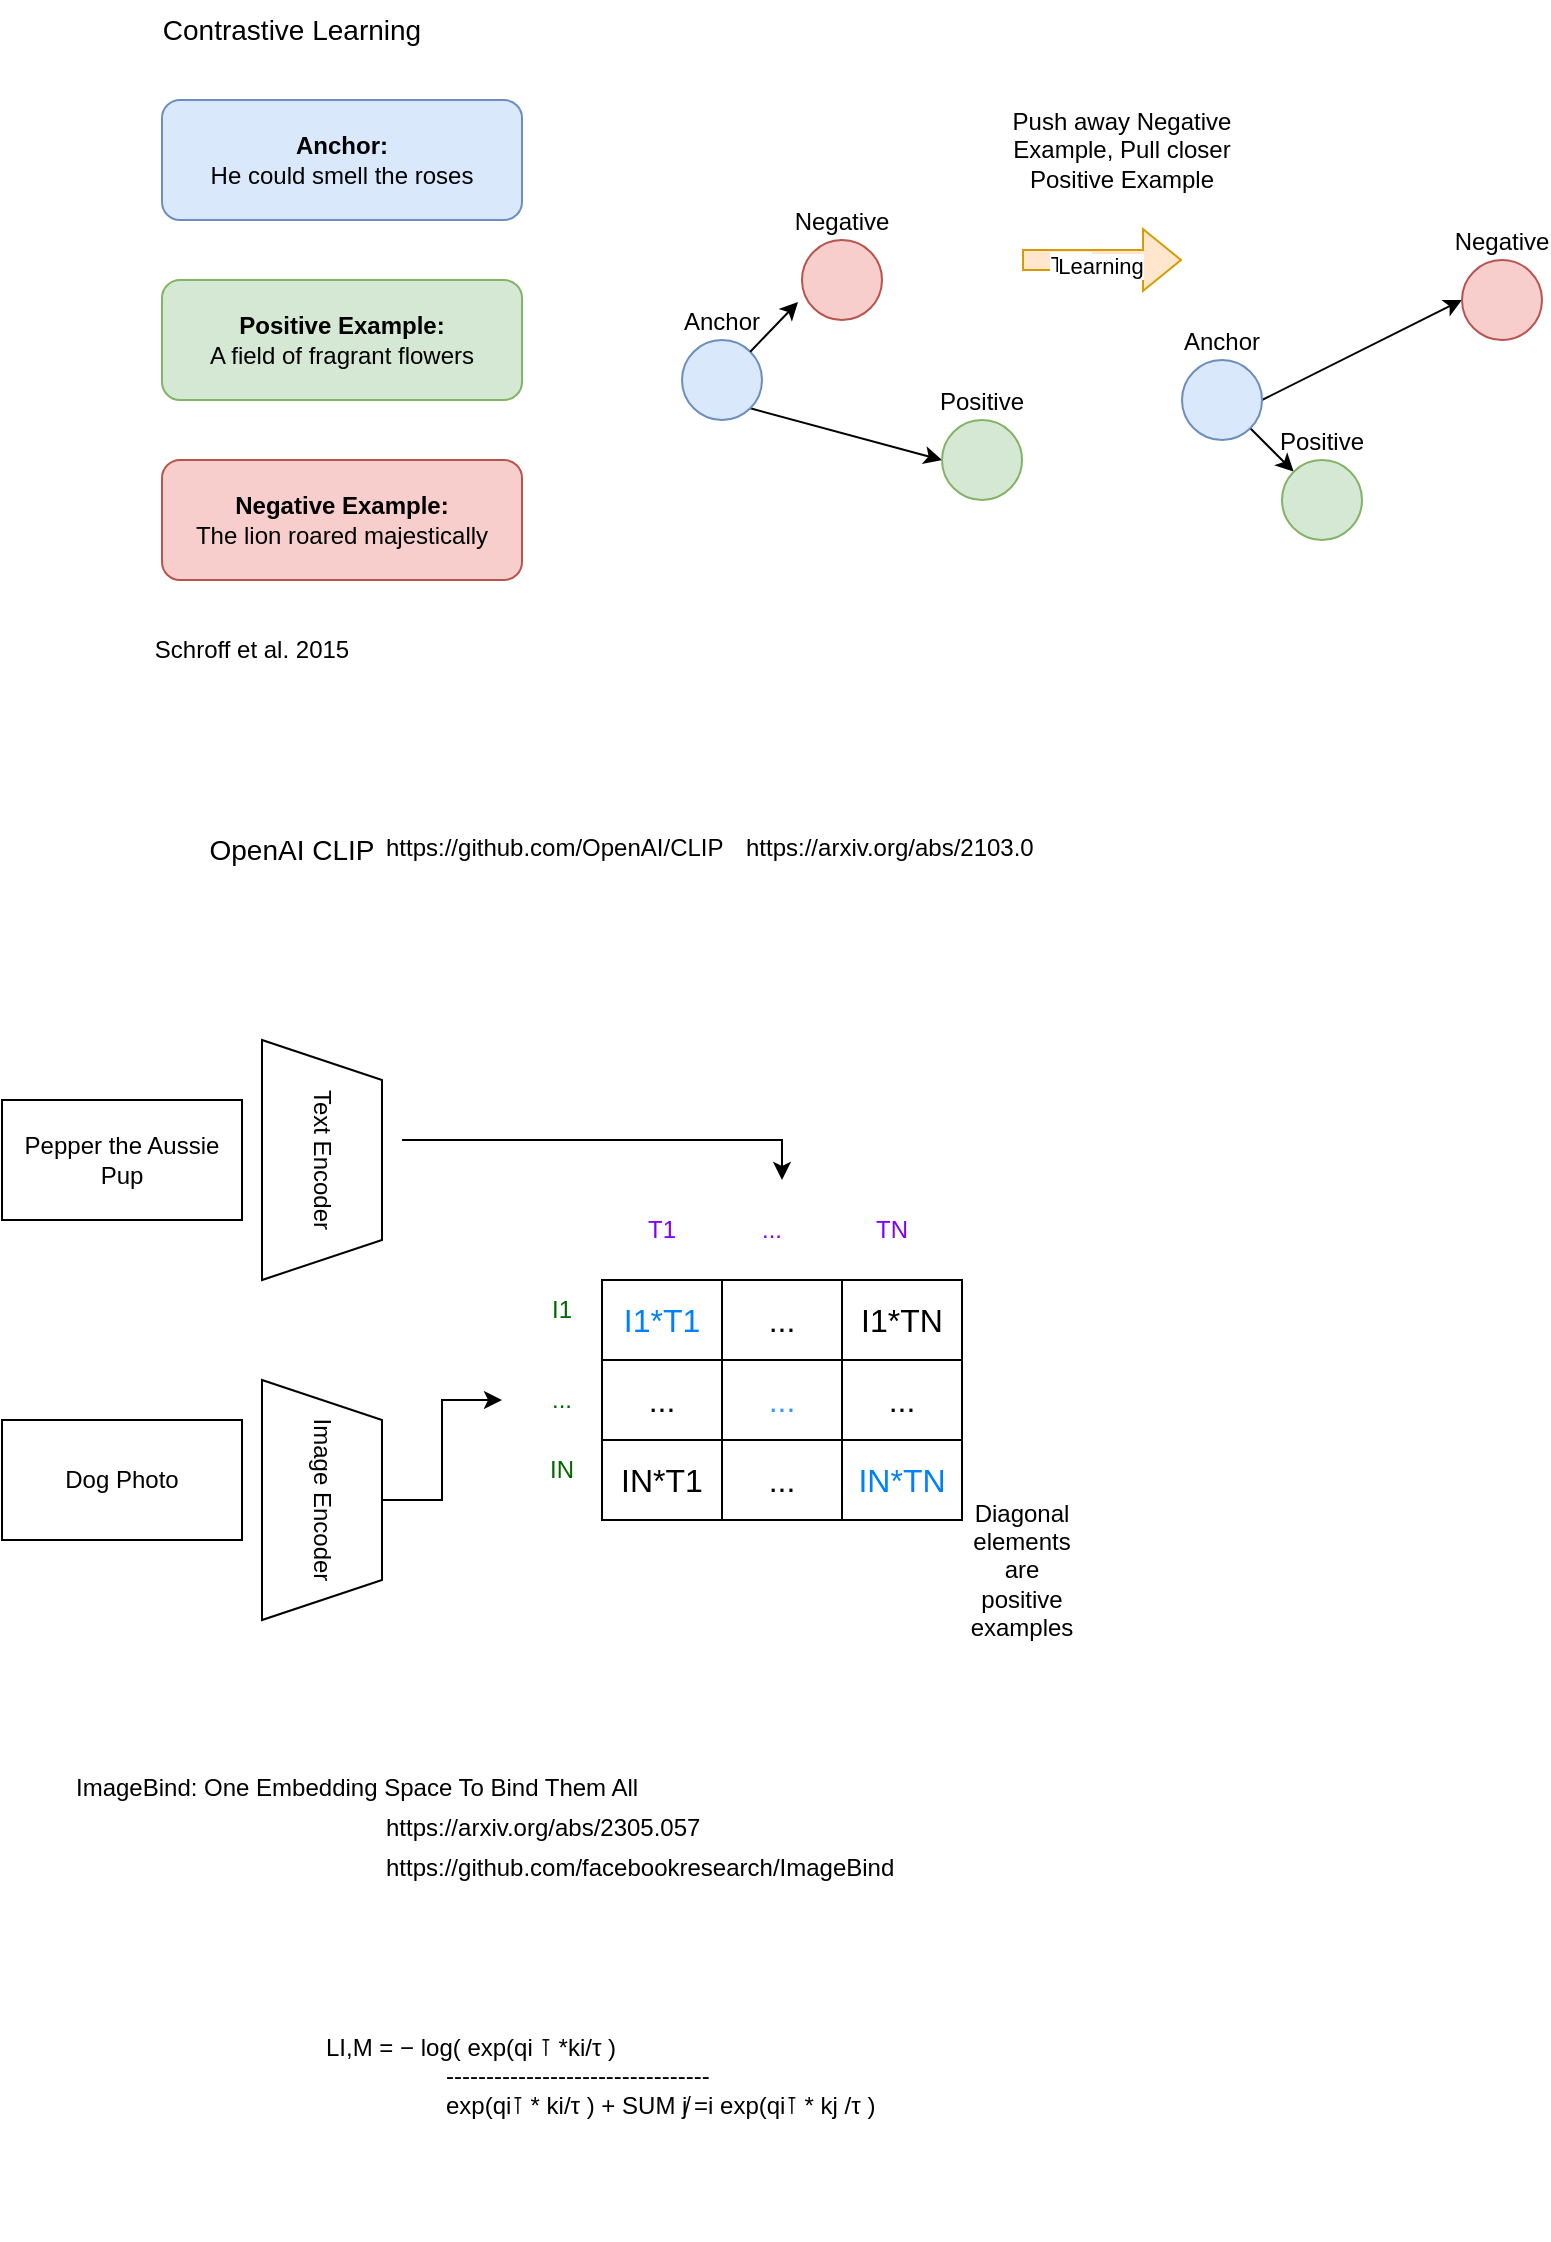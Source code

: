 <mxfile version="24.4.13" type="github">
  <diagram name="Page-1" id="Lbbw28RQgVFOFl811GVP">
    <mxGraphModel dx="876" dy="1065" grid="1" gridSize="10" guides="1" tooltips="1" connect="1" arrows="1" fold="1" page="1" pageScale="1" pageWidth="850" pageHeight="1100" math="0" shadow="0">
      <root>
        <mxCell id="0" />
        <mxCell id="1" parent="0" />
        <mxCell id="9edgcBYSyl0drh00GC53-1" value="&lt;b&gt;Anchor:&lt;/b&gt;&lt;br&gt;He could smell the roses" style="rounded=1;whiteSpace=wrap;html=1;fillColor=#dae8fc;strokeColor=#6c8ebf;" vertex="1" parent="1">
          <mxGeometry x="90" y="70" width="180" height="60" as="geometry" />
        </mxCell>
        <mxCell id="9edgcBYSyl0drh00GC53-2" value="Contrastive Learning" style="text;html=1;align=center;verticalAlign=middle;whiteSpace=wrap;rounded=0;fontSize=14;" vertex="1" parent="1">
          <mxGeometry x="60" y="20" width="190" height="30" as="geometry" />
        </mxCell>
        <mxCell id="9edgcBYSyl0drh00GC53-3" value="&lt;b&gt;Positive Example:&lt;br&gt;&lt;/b&gt;A field of fragrant flowers" style="rounded=1;whiteSpace=wrap;html=1;fillColor=#d5e8d4;strokeColor=#82b366;" vertex="1" parent="1">
          <mxGeometry x="90" y="160" width="180" height="60" as="geometry" />
        </mxCell>
        <mxCell id="9edgcBYSyl0drh00GC53-4" value="&lt;b&gt;Negative Example:&lt;br&gt;&lt;/b&gt;The lion roared majestically" style="rounded=1;whiteSpace=wrap;html=1;fillColor=#f8cecc;strokeColor=#b85450;" vertex="1" parent="1">
          <mxGeometry x="90" y="250" width="180" height="60" as="geometry" />
        </mxCell>
        <mxCell id="9edgcBYSyl0drh00GC53-5" value="Schroff et al. 2015" style="text;html=1;align=center;verticalAlign=middle;whiteSpace=wrap;rounded=0;" vertex="1" parent="1">
          <mxGeometry x="80" y="330" width="110" height="30" as="geometry" />
        </mxCell>
        <mxCell id="9edgcBYSyl0drh00GC53-18" style="rounded=0;orthogonalLoop=1;jettySize=auto;html=1;exitX=1;exitY=1;exitDx=0;exitDy=0;entryX=0;entryY=0.5;entryDx=0;entryDy=0;" edge="1" parent="1" source="9edgcBYSyl0drh00GC53-6" target="9edgcBYSyl0drh00GC53-8">
          <mxGeometry relative="1" as="geometry" />
        </mxCell>
        <mxCell id="9edgcBYSyl0drh00GC53-6" value="Anchor" style="ellipse;whiteSpace=wrap;html=1;aspect=fixed;fillColor=#dae8fc;strokeColor=#6c8ebf;labelPosition=center;verticalLabelPosition=top;align=center;verticalAlign=bottom;" vertex="1" parent="1">
          <mxGeometry x="350" y="190" width="40" height="40" as="geometry" />
        </mxCell>
        <mxCell id="9edgcBYSyl0drh00GC53-8" value="&lt;div&gt;Positive&lt;/div&gt;" style="ellipse;whiteSpace=wrap;html=1;aspect=fixed;fillColor=#d5e8d4;strokeColor=#82b366;labelPosition=center;verticalLabelPosition=top;align=center;verticalAlign=bottom;" vertex="1" parent="1">
          <mxGeometry x="480" y="230" width="40" height="40" as="geometry" />
        </mxCell>
        <mxCell id="9edgcBYSyl0drh00GC53-10" value="Negative" style="ellipse;whiteSpace=wrap;html=1;aspect=fixed;fillColor=#f8cecc;strokeColor=#b85450;labelPosition=center;verticalLabelPosition=top;align=center;verticalAlign=bottom;" vertex="1" parent="1">
          <mxGeometry x="410" y="140" width="40" height="40" as="geometry" />
        </mxCell>
        <mxCell id="9edgcBYSyl0drh00GC53-20" style="rounded=0;orthogonalLoop=1;jettySize=auto;html=1;exitX=1;exitY=1;exitDx=0;exitDy=0;entryX=0;entryY=0;entryDx=0;entryDy=0;" edge="1" parent="1" source="9edgcBYSyl0drh00GC53-13" target="9edgcBYSyl0drh00GC53-15">
          <mxGeometry relative="1" as="geometry" />
        </mxCell>
        <mxCell id="9edgcBYSyl0drh00GC53-21" style="rounded=0;orthogonalLoop=1;jettySize=auto;html=1;exitX=1;exitY=0.5;exitDx=0;exitDy=0;entryX=0;entryY=0.5;entryDx=0;entryDy=0;" edge="1" parent="1" source="9edgcBYSyl0drh00GC53-13" target="9edgcBYSyl0drh00GC53-14">
          <mxGeometry relative="1" as="geometry" />
        </mxCell>
        <mxCell id="9edgcBYSyl0drh00GC53-13" value="Anchor" style="ellipse;whiteSpace=wrap;html=1;aspect=fixed;fillColor=#dae8fc;strokeColor=#6c8ebf;labelPosition=center;verticalLabelPosition=top;align=center;verticalAlign=bottom;" vertex="1" parent="1">
          <mxGeometry x="600" y="200" width="40" height="40" as="geometry" />
        </mxCell>
        <mxCell id="9edgcBYSyl0drh00GC53-14" value="Negative" style="ellipse;whiteSpace=wrap;html=1;aspect=fixed;fillColor=#f8cecc;strokeColor=#b85450;labelPosition=center;verticalLabelPosition=top;align=center;verticalAlign=bottom;" vertex="1" parent="1">
          <mxGeometry x="740" y="150" width="40" height="40" as="geometry" />
        </mxCell>
        <mxCell id="9edgcBYSyl0drh00GC53-15" value="&lt;div&gt;Positive&lt;/div&gt;" style="ellipse;whiteSpace=wrap;html=1;aspect=fixed;fillColor=#d5e8d4;strokeColor=#82b366;labelPosition=center;verticalLabelPosition=top;align=center;verticalAlign=bottom;" vertex="1" parent="1">
          <mxGeometry x="650" y="250" width="40" height="40" as="geometry" />
        </mxCell>
        <mxCell id="9edgcBYSyl0drh00GC53-19" style="rounded=0;orthogonalLoop=1;jettySize=auto;html=1;exitX=1;exitY=0;exitDx=0;exitDy=0;entryX=-0.05;entryY=0.775;entryDx=0;entryDy=0;entryPerimeter=0;" edge="1" parent="1" source="9edgcBYSyl0drh00GC53-6" target="9edgcBYSyl0drh00GC53-10">
          <mxGeometry relative="1" as="geometry" />
        </mxCell>
        <mxCell id="9edgcBYSyl0drh00GC53-22" value="" style="shape=flexArrow;endArrow=classic;html=1;rounded=0;fillColor=#ffe6cc;strokeColor=#d79b00;" edge="1" parent="1">
          <mxGeometry width="50" height="50" relative="1" as="geometry">
            <mxPoint x="520" y="150" as="sourcePoint" />
            <mxPoint x="600" y="150" as="targetPoint" />
          </mxGeometry>
        </mxCell>
        <mxCell id="9edgcBYSyl0drh00GC53-23" value="Text" style="edgeLabel;html=1;align=center;verticalAlign=middle;resizable=0;points=[];" vertex="1" connectable="0" parent="9edgcBYSyl0drh00GC53-22">
          <mxGeometry x="-0.4" y="-2" relative="1" as="geometry">
            <mxPoint as="offset" />
          </mxGeometry>
        </mxCell>
        <mxCell id="9edgcBYSyl0drh00GC53-24" value="Learning" style="edgeLabel;html=1;align=center;verticalAlign=middle;resizable=0;points=[];" vertex="1" connectable="0" parent="9edgcBYSyl0drh00GC53-22">
          <mxGeometry x="-0.025" y="-3" relative="1" as="geometry">
            <mxPoint as="offset" />
          </mxGeometry>
        </mxCell>
        <mxCell id="9edgcBYSyl0drh00GC53-25" value="Push away Negative Example, Pull closer Positive Example" style="text;html=1;align=center;verticalAlign=middle;whiteSpace=wrap;rounded=0;" vertex="1" parent="1">
          <mxGeometry x="500" y="80" width="140" height="30" as="geometry" />
        </mxCell>
        <mxCell id="9edgcBYSyl0drh00GC53-26" value="OpenAI CLIP" style="text;html=1;align=center;verticalAlign=middle;whiteSpace=wrap;rounded=0;fontSize=14;" vertex="1" parent="1">
          <mxGeometry x="80" y="430" width="150" height="30" as="geometry" />
        </mxCell>
        <UserObject label="https://github.com/OpenAI/CLIP" link="https://github.com/OpenAI/CLIP" id="9edgcBYSyl0drh00GC53-27">
          <mxCell style="text;whiteSpace=wrap;" vertex="1" parent="1">
            <mxGeometry x="200" y="430" width="200" height="40" as="geometry" />
          </mxCell>
        </UserObject>
        <UserObject label="https://arxiv.org/abs/2103.0" link="https://arxiv.org/abs/2103.0" id="9edgcBYSyl0drh00GC53-28">
          <mxCell style="text;whiteSpace=wrap;" vertex="1" parent="1">
            <mxGeometry x="380" y="430" width="200" height="40" as="geometry" />
          </mxCell>
        </UserObject>
        <mxCell id="9edgcBYSyl0drh00GC53-30" value="Text Encoder" style="shape=trapezoid;perimeter=trapezoidPerimeter;whiteSpace=wrap;html=1;fixedSize=1;rotation=90;" vertex="1" parent="1">
          <mxGeometry x="110" y="570" width="120" height="60" as="geometry" />
        </mxCell>
        <mxCell id="9edgcBYSyl0drh00GC53-70" style="edgeStyle=orthogonalEdgeStyle;rounded=0;orthogonalLoop=1;jettySize=auto;html=1;exitX=0.5;exitY=0;exitDx=0;exitDy=0;" edge="1" parent="1" source="9edgcBYSyl0drh00GC53-31" target="9edgcBYSyl0drh00GC53-65">
          <mxGeometry relative="1" as="geometry" />
        </mxCell>
        <mxCell id="9edgcBYSyl0drh00GC53-31" value="Image Encoder" style="shape=trapezoid;perimeter=trapezoidPerimeter;whiteSpace=wrap;html=1;fixedSize=1;rotation=90;" vertex="1" parent="1">
          <mxGeometry x="110" y="740" width="120" height="60" as="geometry" />
        </mxCell>
        <mxCell id="9edgcBYSyl0drh00GC53-32" value="Pepper the Aussie Pup" style="rounded=0;whiteSpace=wrap;html=1;" vertex="1" parent="1">
          <mxGeometry x="10" y="570" width="120" height="60" as="geometry" />
        </mxCell>
        <mxCell id="9edgcBYSyl0drh00GC53-34" value="Dog Photo" style="rounded=0;whiteSpace=wrap;html=1;" vertex="1" parent="1">
          <mxGeometry x="10" y="730" width="120" height="60" as="geometry" />
        </mxCell>
        <mxCell id="9edgcBYSyl0drh00GC53-35" value="" style="shape=table;startSize=0;container=1;collapsible=0;childLayout=tableLayout;fontSize=16;fontColor=#3399FF;" vertex="1" parent="1">
          <mxGeometry x="310" y="660" width="180" height="120" as="geometry" />
        </mxCell>
        <mxCell id="9edgcBYSyl0drh00GC53-36" value="" style="shape=tableRow;horizontal=0;startSize=0;swimlaneHead=0;swimlaneBody=0;strokeColor=inherit;top=0;left=0;bottom=0;right=0;collapsible=0;dropTarget=0;fillColor=none;points=[[0,0.5],[1,0.5]];portConstraint=eastwest;fontSize=16;" vertex="1" parent="9edgcBYSyl0drh00GC53-35">
          <mxGeometry width="180" height="40" as="geometry" />
        </mxCell>
        <mxCell id="9edgcBYSyl0drh00GC53-37" value="&lt;font color=&quot;#007fff&quot;&gt;I1*T1&lt;/font&gt;" style="shape=partialRectangle;html=1;whiteSpace=wrap;connectable=0;strokeColor=inherit;overflow=hidden;fillColor=none;top=0;left=0;bottom=0;right=0;pointerEvents=1;fontSize=16;" vertex="1" parent="9edgcBYSyl0drh00GC53-36">
          <mxGeometry width="60" height="40" as="geometry">
            <mxRectangle width="60" height="40" as="alternateBounds" />
          </mxGeometry>
        </mxCell>
        <mxCell id="9edgcBYSyl0drh00GC53-38" value="..." style="shape=partialRectangle;html=1;whiteSpace=wrap;connectable=0;strokeColor=inherit;overflow=hidden;fillColor=none;top=0;left=0;bottom=0;right=0;pointerEvents=1;fontSize=16;" vertex="1" parent="9edgcBYSyl0drh00GC53-36">
          <mxGeometry x="60" width="60" height="40" as="geometry">
            <mxRectangle width="60" height="40" as="alternateBounds" />
          </mxGeometry>
        </mxCell>
        <mxCell id="9edgcBYSyl0drh00GC53-39" value="I1*TN" style="shape=partialRectangle;html=1;whiteSpace=wrap;connectable=0;strokeColor=inherit;overflow=hidden;fillColor=none;top=0;left=0;bottom=0;right=0;pointerEvents=1;fontSize=16;" vertex="1" parent="9edgcBYSyl0drh00GC53-36">
          <mxGeometry x="120" width="60" height="40" as="geometry">
            <mxRectangle width="60" height="40" as="alternateBounds" />
          </mxGeometry>
        </mxCell>
        <mxCell id="9edgcBYSyl0drh00GC53-40" value="" style="shape=tableRow;horizontal=0;startSize=0;swimlaneHead=0;swimlaneBody=0;strokeColor=inherit;top=0;left=0;bottom=0;right=0;collapsible=0;dropTarget=0;fillColor=none;points=[[0,0.5],[1,0.5]];portConstraint=eastwest;fontSize=16;" vertex="1" parent="9edgcBYSyl0drh00GC53-35">
          <mxGeometry y="40" width="180" height="40" as="geometry" />
        </mxCell>
        <mxCell id="9edgcBYSyl0drh00GC53-41" value="..." style="shape=partialRectangle;html=1;whiteSpace=wrap;connectable=0;strokeColor=inherit;overflow=hidden;fillColor=none;top=0;left=0;bottom=0;right=0;pointerEvents=1;fontSize=16;" vertex="1" parent="9edgcBYSyl0drh00GC53-40">
          <mxGeometry width="60" height="40" as="geometry">
            <mxRectangle width="60" height="40" as="alternateBounds" />
          </mxGeometry>
        </mxCell>
        <mxCell id="9edgcBYSyl0drh00GC53-42" value="..." style="shape=partialRectangle;html=1;whiteSpace=wrap;connectable=0;strokeColor=inherit;overflow=hidden;fillColor=none;top=0;left=0;bottom=0;right=0;pointerEvents=1;fontSize=16;fontColor=#3399FF;" vertex="1" parent="9edgcBYSyl0drh00GC53-40">
          <mxGeometry x="60" width="60" height="40" as="geometry">
            <mxRectangle width="60" height="40" as="alternateBounds" />
          </mxGeometry>
        </mxCell>
        <mxCell id="9edgcBYSyl0drh00GC53-43" value="..." style="shape=partialRectangle;html=1;whiteSpace=wrap;connectable=0;strokeColor=inherit;overflow=hidden;fillColor=none;top=0;left=0;bottom=0;right=0;pointerEvents=1;fontSize=16;" vertex="1" parent="9edgcBYSyl0drh00GC53-40">
          <mxGeometry x="120" width="60" height="40" as="geometry">
            <mxRectangle width="60" height="40" as="alternateBounds" />
          </mxGeometry>
        </mxCell>
        <mxCell id="9edgcBYSyl0drh00GC53-44" value="" style="shape=tableRow;horizontal=0;startSize=0;swimlaneHead=0;swimlaneBody=0;strokeColor=inherit;top=0;left=0;bottom=0;right=0;collapsible=0;dropTarget=0;fillColor=none;points=[[0,0.5],[1,0.5]];portConstraint=eastwest;fontSize=16;" vertex="1" parent="9edgcBYSyl0drh00GC53-35">
          <mxGeometry y="80" width="180" height="40" as="geometry" />
        </mxCell>
        <mxCell id="9edgcBYSyl0drh00GC53-45" value="IN*T1" style="shape=partialRectangle;html=1;whiteSpace=wrap;connectable=0;strokeColor=inherit;overflow=hidden;fillColor=none;top=0;left=0;bottom=0;right=0;pointerEvents=1;fontSize=16;" vertex="1" parent="9edgcBYSyl0drh00GC53-44">
          <mxGeometry width="60" height="40" as="geometry">
            <mxRectangle width="60" height="40" as="alternateBounds" />
          </mxGeometry>
        </mxCell>
        <mxCell id="9edgcBYSyl0drh00GC53-46" value="..." style="shape=partialRectangle;html=1;whiteSpace=wrap;connectable=0;strokeColor=inherit;overflow=hidden;fillColor=none;top=0;left=0;bottom=0;right=0;pointerEvents=1;fontSize=16;" vertex="1" parent="9edgcBYSyl0drh00GC53-44">
          <mxGeometry x="60" width="60" height="40" as="geometry">
            <mxRectangle width="60" height="40" as="alternateBounds" />
          </mxGeometry>
        </mxCell>
        <mxCell id="9edgcBYSyl0drh00GC53-47" value="&lt;font color=&quot;#007fff&quot;&gt;IN*TN&lt;/font&gt;" style="shape=partialRectangle;html=1;whiteSpace=wrap;connectable=0;strokeColor=inherit;overflow=hidden;fillColor=none;top=0;left=0;bottom=0;right=0;pointerEvents=1;fontSize=16;" vertex="1" parent="9edgcBYSyl0drh00GC53-44">
          <mxGeometry x="120" width="60" height="40" as="geometry">
            <mxRectangle width="60" height="40" as="alternateBounds" />
          </mxGeometry>
        </mxCell>
        <mxCell id="9edgcBYSyl0drh00GC53-48" value="" style="shape=partialRectangle;html=1;whiteSpace=wrap;connectable=0;strokeColor=inherit;overflow=hidden;fillColor=none;top=0;left=0;bottom=0;right=0;pointerEvents=1;fontSize=16;" vertex="1" parent="1">
          <mxGeometry x="300" y="660" width="40" height="40" as="geometry">
            <mxRectangle width="60" height="40" as="alternateBounds" />
          </mxGeometry>
        </mxCell>
        <mxCell id="9edgcBYSyl0drh00GC53-62" value="T1" style="text;html=1;align=center;verticalAlign=middle;whiteSpace=wrap;rounded=0;fontColor=#7F00FF;" vertex="1" parent="1">
          <mxGeometry x="310" y="620" width="60" height="30" as="geometry" />
        </mxCell>
        <mxCell id="9edgcBYSyl0drh00GC53-63" value="TN" style="text;html=1;align=center;verticalAlign=middle;whiteSpace=wrap;rounded=0;fontColor=#7F00FF;" vertex="1" parent="1">
          <mxGeometry x="425" y="620" width="60" height="30" as="geometry" />
        </mxCell>
        <mxCell id="9edgcBYSyl0drh00GC53-64" value="..." style="text;html=1;align=center;verticalAlign=middle;whiteSpace=wrap;rounded=0;fontColor=#7F00FF;" vertex="1" parent="1">
          <mxGeometry x="365" y="620" width="60" height="30" as="geometry" />
        </mxCell>
        <mxCell id="9edgcBYSyl0drh00GC53-65" value="..." style="text;html=1;align=center;verticalAlign=middle;whiteSpace=wrap;rounded=0;fontColor=#006600;" vertex="1" parent="1">
          <mxGeometry x="260" y="705" width="60" height="30" as="geometry" />
        </mxCell>
        <mxCell id="9edgcBYSyl0drh00GC53-66" value="I1" style="text;html=1;align=center;verticalAlign=middle;whiteSpace=wrap;rounded=0;fontColor=#006600;" vertex="1" parent="1">
          <mxGeometry x="260" y="660" width="60" height="30" as="geometry" />
        </mxCell>
        <mxCell id="9edgcBYSyl0drh00GC53-67" value="&lt;div&gt;IN&lt;/div&gt;" style="text;html=1;align=center;verticalAlign=middle;whiteSpace=wrap;rounded=0;fontColor=#006600;" vertex="1" parent="1">
          <mxGeometry x="260" y="740" width="60" height="30" as="geometry" />
        </mxCell>
        <mxCell id="9edgcBYSyl0drh00GC53-68" value="" style="endArrow=classic;html=1;rounded=0;" edge="1" parent="1">
          <mxGeometry width="50" height="50" relative="1" as="geometry">
            <mxPoint x="210" y="590" as="sourcePoint" />
            <mxPoint x="400" y="610" as="targetPoint" />
            <Array as="points">
              <mxPoint x="400" y="590" />
            </Array>
          </mxGeometry>
        </mxCell>
        <mxCell id="9edgcBYSyl0drh00GC53-71" value="Diagonal elements are positive examples" style="text;html=1;align=center;verticalAlign=middle;whiteSpace=wrap;rounded=0;" vertex="1" parent="1">
          <mxGeometry x="490" y="790" width="60" height="30" as="geometry" />
        </mxCell>
        <UserObject label="https://arxiv.org/abs/2305.057" link="https://arxiv.org/abs/2305.057" id="9edgcBYSyl0drh00GC53-72">
          <mxCell style="text;whiteSpace=wrap;" vertex="1" parent="1">
            <mxGeometry x="200" y="920" width="200" height="40" as="geometry" />
          </mxCell>
        </UserObject>
        <mxCell id="9edgcBYSyl0drh00GC53-74" value="ImageBind: One Embedding Space To Bind Them All" style="text;whiteSpace=wrap;" vertex="1" parent="1">
          <mxGeometry x="45" y="900" width="320" height="40" as="geometry" />
        </mxCell>
        <UserObject label="https://github.com/facebookresearch/ImageBind" link="https://github.com/facebookresearch/ImageBind" id="9edgcBYSyl0drh00GC53-75">
          <mxCell style="text;whiteSpace=wrap;" vertex="1" parent="1">
            <mxGeometry x="200" y="940" width="290" height="40" as="geometry" />
          </mxCell>
        </UserObject>
        <mxCell id="9edgcBYSyl0drh00GC53-76" value="LI,M = − log( exp(qi ⊺ *ki/τ )&#xa;                  ---------------------------------&#xa;                  exp(qi⊺ * ki/τ ) + SUM j̸ =i exp(qi⊺ * kj /τ )" style="text;whiteSpace=wrap;" vertex="1" parent="1">
          <mxGeometry x="170" y="1030" width="390" height="110" as="geometry" />
        </mxCell>
      </root>
    </mxGraphModel>
  </diagram>
</mxfile>
